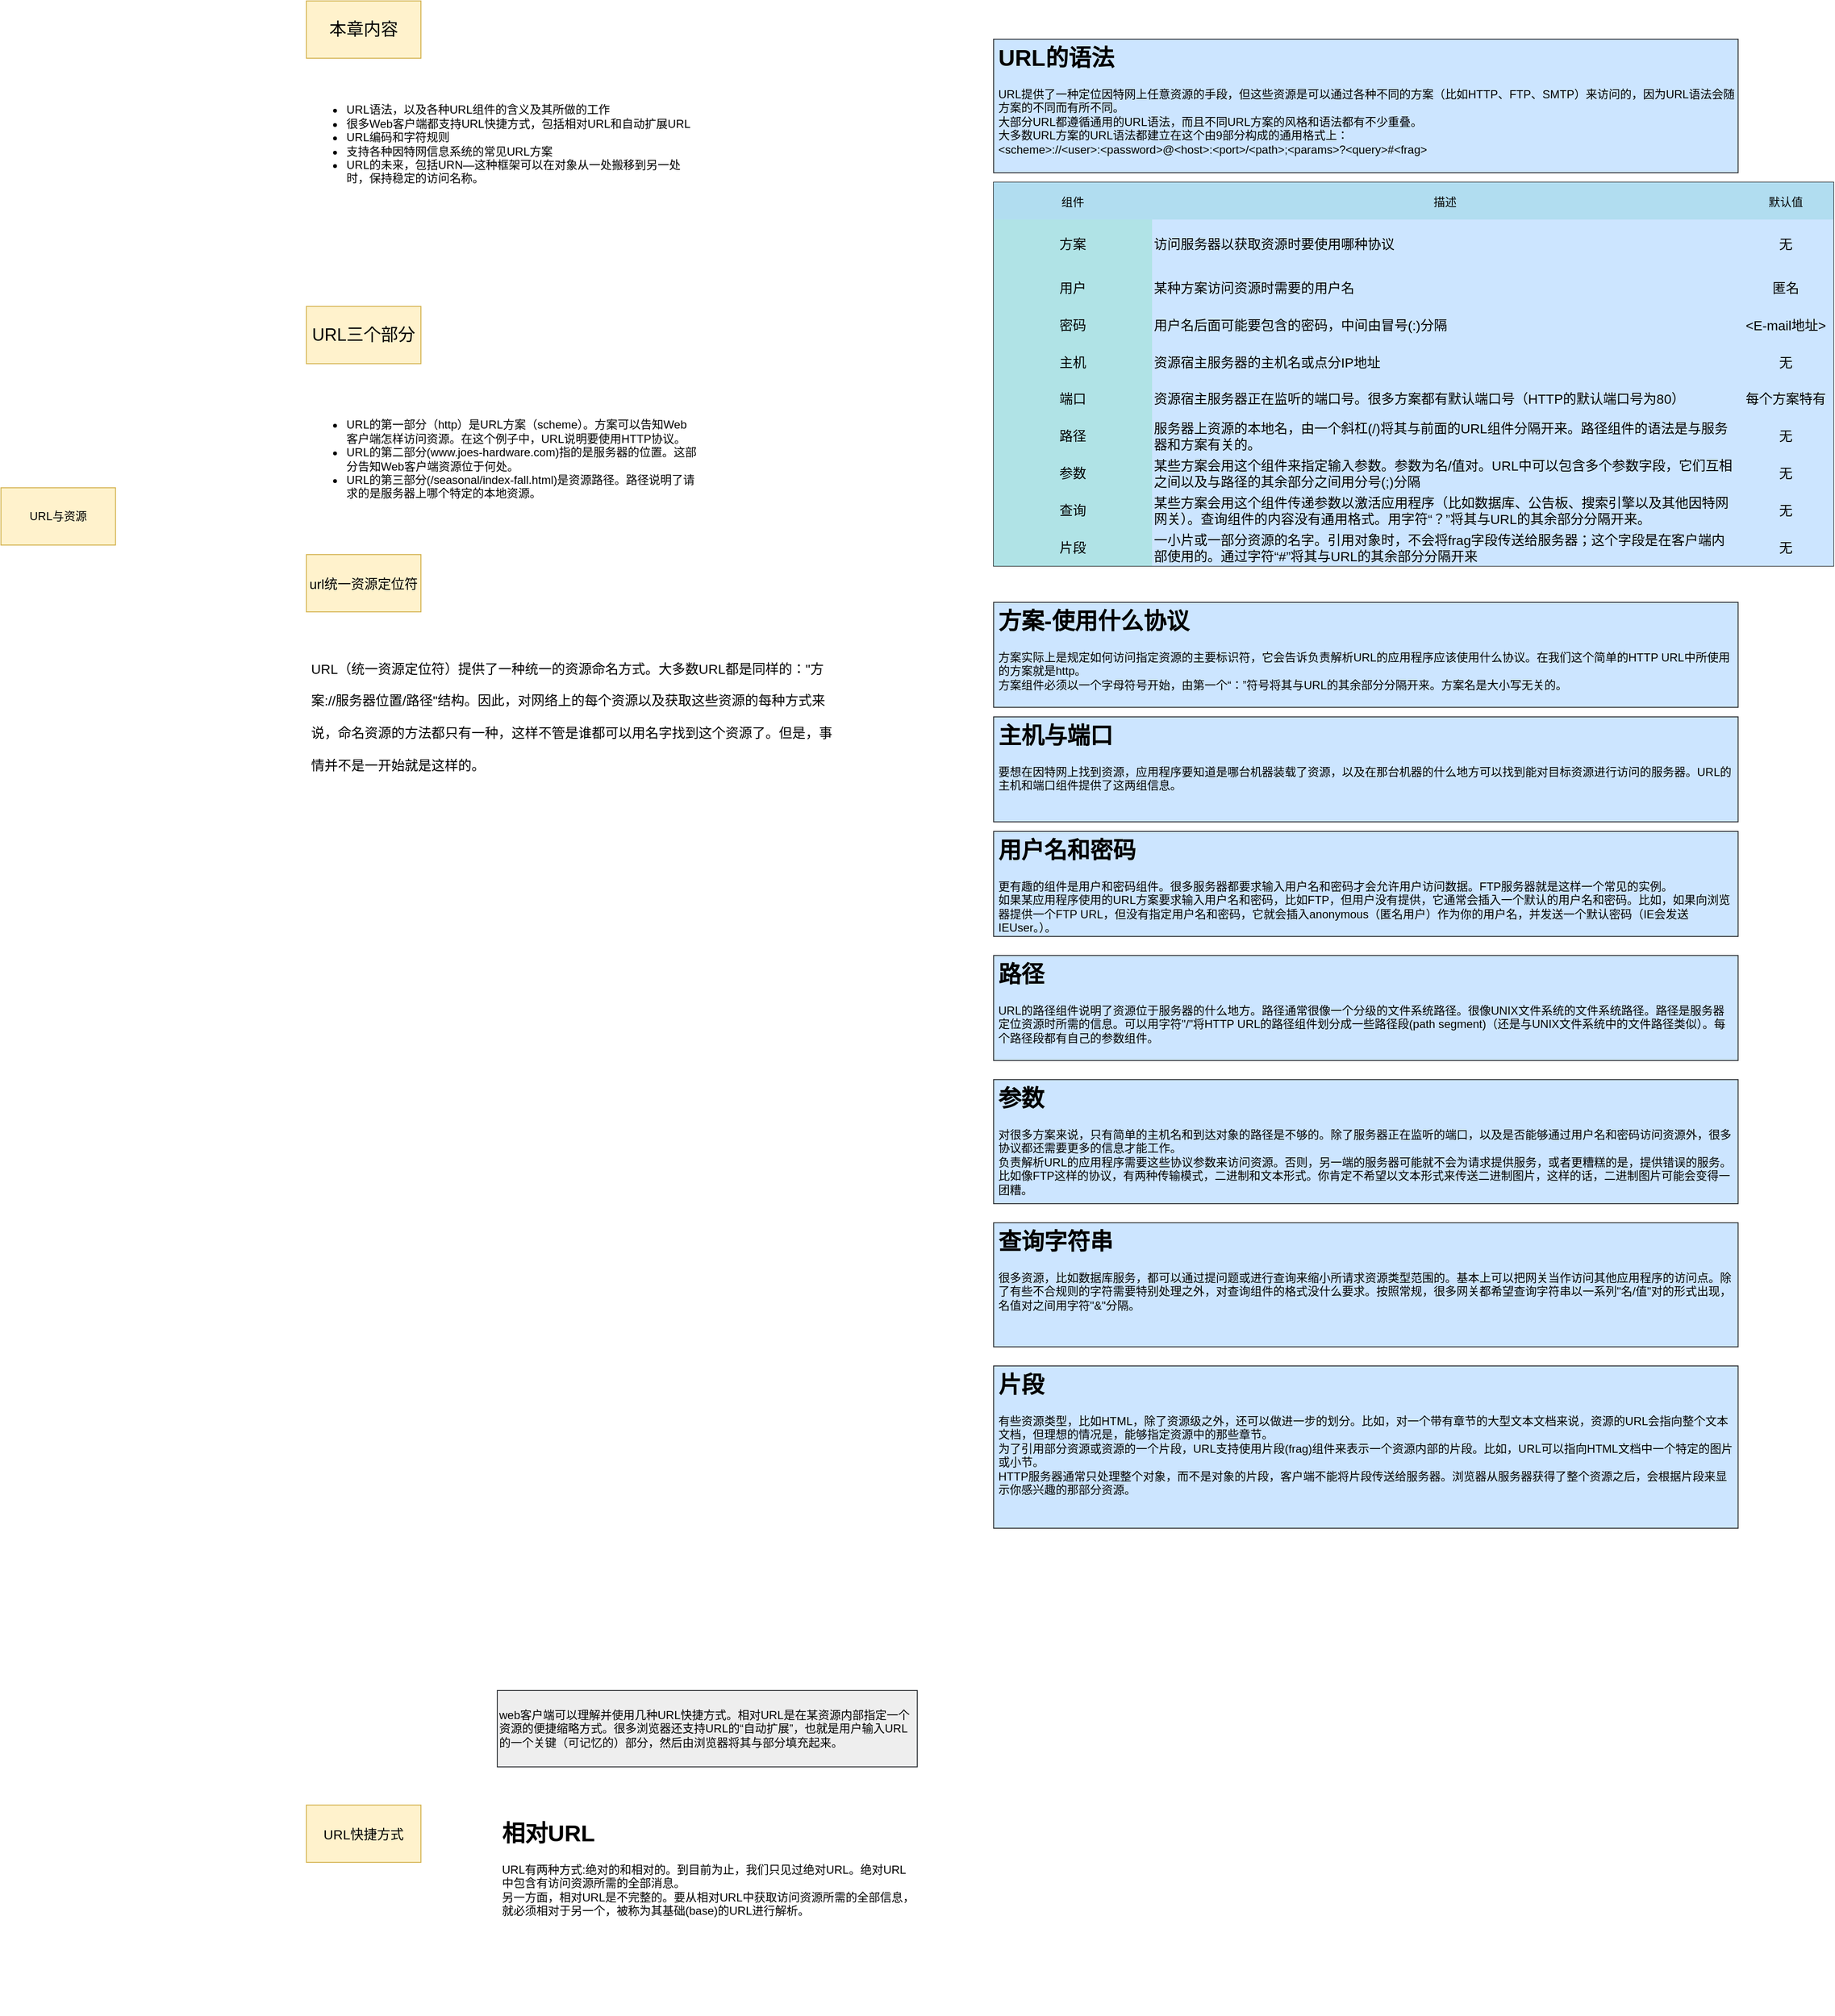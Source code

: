 <mxfile version="20.2.2" type="github">
  <diagram id="dQl33G91v_7WCRb5gb6H" name="第 1 页">
    <mxGraphModel dx="487" dy="277" grid="1" gridSize="10" guides="1" tooltips="1" connect="1" arrows="1" fold="1" page="1" pageScale="1" pageWidth="1920" pageHeight="1200" math="0" shadow="0">
      <root>
        <mxCell id="0" />
        <mxCell id="1" parent="0" />
        <mxCell id="yuBNwfh4JPZWKL3ttyxz-2" value="URL与资源" style="rounded=0;whiteSpace=wrap;html=1;fillColor=#fff2cc;strokeColor=#d6b656;" vertex="1" parent="1">
          <mxGeometry x="70" y="540" width="120" height="60" as="geometry" />
        </mxCell>
        <mxCell id="yuBNwfh4JPZWKL3ttyxz-5" value="&lt;ul&gt;&lt;li&gt;URL语法，以及各种URL组件的含义及其所做的工作&lt;/li&gt;&lt;li&gt;很多Web客户端都支持URL快捷方式，包括相对URL和自动扩展URL&lt;/li&gt;&lt;li&gt;URL编码和字符规则&lt;/li&gt;&lt;li&gt;支持各种因特网信息系统的常见URL方案&lt;/li&gt;&lt;li&gt;URL的未来，包括URN—这种框架可以在对象从一处搬移到另一处时，保持稳定的访问名称。&lt;/li&gt;&lt;/ul&gt;" style="text;strokeColor=none;fillColor=none;html=1;whiteSpace=wrap;verticalAlign=middle;overflow=hidden;" vertex="1" parent="1">
          <mxGeometry x="390" y="110" width="410" height="140" as="geometry" />
        </mxCell>
        <mxCell id="yuBNwfh4JPZWKL3ttyxz-6" value="&lt;font style=&quot;font-size: 18px;&quot;&gt;本章内容&lt;/font&gt;" style="rounded=0;whiteSpace=wrap;html=1;fillColor=#fff2cc;strokeColor=#d6b656;" vertex="1" parent="1">
          <mxGeometry x="390" y="30" width="120" height="60" as="geometry" />
        </mxCell>
        <mxCell id="yuBNwfh4JPZWKL3ttyxz-7" value="&lt;ul&gt;&lt;li&gt;URL的第一部分（http）是URL方案（scheme）。方案可以告知Web客户端怎样访问资源。在这个例子中，URL说明要使用HTTP协议。&lt;/li&gt;&lt;li&gt;URL的第二部分(www.joes-hardware.com)指的是服务器的位置。这部分告知Web客户端资源位于何处。&lt;/li&gt;&lt;li&gt;URL的第三部分(/seasonal/index-fall.html)是资源路径。路径说明了请求的是服务器上哪个特定的本地资源。&lt;/li&gt;&lt;/ul&gt;" style="text;strokeColor=none;fillColor=none;html=1;whiteSpace=wrap;verticalAlign=middle;overflow=hidden;" vertex="1" parent="1">
          <mxGeometry x="390" y="440" width="410" height="140" as="geometry" />
        </mxCell>
        <mxCell id="yuBNwfh4JPZWKL3ttyxz-8" value="&lt;font style=&quot;font-size: 18px;&quot;&gt;URL三个部分&lt;/font&gt;" style="rounded=0;whiteSpace=wrap;html=1;fillColor=#fff2cc;strokeColor=#d6b656;" vertex="1" parent="1">
          <mxGeometry x="390" y="350" width="120" height="60" as="geometry" />
        </mxCell>
        <mxCell id="yuBNwfh4JPZWKL3ttyxz-9" value="&lt;font style=&quot;font-size: 14px;&quot;&gt;url统一资源定位符&lt;/font&gt;" style="rounded=0;whiteSpace=wrap;html=1;fontSize=18;fillColor=#fff2cc;strokeColor=#d6b656;" vertex="1" parent="1">
          <mxGeometry x="390" y="610" width="120" height="60" as="geometry" />
        </mxCell>
        <mxCell id="yuBNwfh4JPZWKL3ttyxz-10" value="&lt;h1&gt;&lt;span style=&quot;background-color: initial; font-size: 14px; font-weight: normal;&quot;&gt;URL（统一资源定位符）提供了一种统一的资源命名方式。大多数URL都是同样的：&quot;方案://服务器位置/路径&quot;结构。因此，对网络上的每个资源以及获取这些资源的每种方式来说，命名资源的方法都只有一种，这样不管是谁都可以用名字找到这个资源了。但是，事情并不是一开始就是这样的。&lt;/span&gt;&lt;br&gt;&lt;/h1&gt;" style="text;html=1;strokeColor=none;fillColor=none;spacing=5;spacingTop=-20;whiteSpace=wrap;overflow=hidden;rounded=0;fontSize=14;" vertex="1" parent="1">
          <mxGeometry x="390" y="700" width="560" height="160" as="geometry" />
        </mxCell>
        <mxCell id="yuBNwfh4JPZWKL3ttyxz-15" value="" style="shape=table;html=1;whiteSpace=wrap;startSize=0;container=1;collapsible=0;childLayout=tableLayout;fontSize=14;" vertex="1" parent="1">
          <mxGeometry x="1110" y="220" width="880" height="402" as="geometry" />
        </mxCell>
        <mxCell id="yuBNwfh4JPZWKL3ttyxz-16" value="" style="shape=tableRow;horizontal=0;startSize=0;swimlaneHead=0;swimlaneBody=0;top=0;left=0;bottom=0;right=0;collapsible=0;dropTarget=0;fillColor=none;points=[[0,0.5],[1,0.5]];portConstraint=eastwest;fontSize=14;" vertex="1" parent="yuBNwfh4JPZWKL3ttyxz-15">
          <mxGeometry width="880" height="39" as="geometry" />
        </mxCell>
        <mxCell id="yuBNwfh4JPZWKL3ttyxz-17" value="&lt;font style=&quot;font-size: 12px;&quot;&gt;组件&lt;/font&gt;" style="shape=partialRectangle;html=1;whiteSpace=wrap;connectable=0;fillColor=#b1ddf0;top=0;left=0;bottom=0;right=0;overflow=hidden;fontSize=14;strokeColor=#10739e;" vertex="1" parent="yuBNwfh4JPZWKL3ttyxz-16">
          <mxGeometry width="166" height="39" as="geometry">
            <mxRectangle width="166" height="39" as="alternateBounds" />
          </mxGeometry>
        </mxCell>
        <mxCell id="yuBNwfh4JPZWKL3ttyxz-18" value="&lt;font style=&quot;font-size: 12px;&quot;&gt;描述&lt;/font&gt;" style="shape=partialRectangle;html=1;whiteSpace=wrap;connectable=0;fillColor=#b1ddf0;top=0;left=0;bottom=0;right=0;overflow=hidden;fontSize=14;strokeColor=#10739e;" vertex="1" parent="yuBNwfh4JPZWKL3ttyxz-16">
          <mxGeometry x="166" width="614" height="39" as="geometry">
            <mxRectangle width="614" height="39" as="alternateBounds" />
          </mxGeometry>
        </mxCell>
        <mxCell id="yuBNwfh4JPZWKL3ttyxz-19" value="&lt;font style=&quot;font-size: 12px;&quot;&gt;默认值&lt;/font&gt;" style="shape=partialRectangle;html=1;whiteSpace=wrap;connectable=0;fillColor=#b1ddf0;top=0;left=0;bottom=0;right=0;overflow=hidden;fontSize=14;strokeColor=#10739e;" vertex="1" parent="yuBNwfh4JPZWKL3ttyxz-16">
          <mxGeometry x="780" width="100" height="39" as="geometry">
            <mxRectangle width="100" height="39" as="alternateBounds" />
          </mxGeometry>
        </mxCell>
        <mxCell id="yuBNwfh4JPZWKL3ttyxz-20" value="" style="shape=tableRow;horizontal=0;startSize=0;swimlaneHead=0;swimlaneBody=0;top=0;left=0;bottom=0;right=0;collapsible=0;dropTarget=0;fillColor=none;points=[[0,0.5],[1,0.5]];portConstraint=eastwest;fontSize=14;" vertex="1" parent="yuBNwfh4JPZWKL3ttyxz-15">
          <mxGeometry y="39" width="880" height="51" as="geometry" />
        </mxCell>
        <mxCell id="yuBNwfh4JPZWKL3ttyxz-21" value="方案" style="shape=partialRectangle;html=1;whiteSpace=wrap;connectable=0;fillColor=#b0e3e6;top=0;left=0;bottom=0;right=0;overflow=hidden;fontSize=14;align=center;strokeColor=#0e8088;" vertex="1" parent="yuBNwfh4JPZWKL3ttyxz-20">
          <mxGeometry width="166" height="51" as="geometry">
            <mxRectangle width="166" height="51" as="alternateBounds" />
          </mxGeometry>
        </mxCell>
        <mxCell id="yuBNwfh4JPZWKL3ttyxz-22" value="&lt;p&gt;访问服务器以获取资源时要使用哪种协议&lt;/p&gt;" style="shape=partialRectangle;html=1;whiteSpace=wrap;connectable=0;fillColor=#cce5ff;top=0;left=0;bottom=0;right=0;overflow=hidden;fontSize=14;align=left;strokeColor=#36393d;" vertex="1" parent="yuBNwfh4JPZWKL3ttyxz-20">
          <mxGeometry x="166" width="614" height="51" as="geometry">
            <mxRectangle width="614" height="51" as="alternateBounds" />
          </mxGeometry>
        </mxCell>
        <mxCell id="yuBNwfh4JPZWKL3ttyxz-23" value="无" style="shape=partialRectangle;html=1;whiteSpace=wrap;connectable=0;fillColor=#cce5ff;top=0;left=0;bottom=0;right=0;overflow=hidden;fontSize=14;strokeColor=#36393d;" vertex="1" parent="yuBNwfh4JPZWKL3ttyxz-20">
          <mxGeometry x="780" width="100" height="51" as="geometry">
            <mxRectangle width="100" height="51" as="alternateBounds" />
          </mxGeometry>
        </mxCell>
        <mxCell id="yuBNwfh4JPZWKL3ttyxz-28" style="shape=tableRow;horizontal=0;startSize=0;swimlaneHead=0;swimlaneBody=0;top=0;left=0;bottom=0;right=0;collapsible=0;dropTarget=0;fillColor=none;points=[[0,0.5],[1,0.5]];portConstraint=eastwest;fontSize=14;" vertex="1" parent="yuBNwfh4JPZWKL3ttyxz-15">
          <mxGeometry y="90" width="880" height="41" as="geometry" />
        </mxCell>
        <mxCell id="yuBNwfh4JPZWKL3ttyxz-29" value="用户" style="shape=partialRectangle;html=1;whiteSpace=wrap;connectable=0;fillColor=#b0e3e6;top=0;left=0;bottom=0;right=0;overflow=hidden;fontSize=14;strokeColor=#0e8088;" vertex="1" parent="yuBNwfh4JPZWKL3ttyxz-28">
          <mxGeometry width="166" height="41" as="geometry">
            <mxRectangle width="166" height="41" as="alternateBounds" />
          </mxGeometry>
        </mxCell>
        <mxCell id="yuBNwfh4JPZWKL3ttyxz-30" value="某种方案访问资源时需要的用户名" style="shape=partialRectangle;html=1;whiteSpace=wrap;connectable=0;fillColor=#cce5ff;top=0;left=0;bottom=0;right=0;overflow=hidden;fontSize=14;align=left;strokeColor=#36393d;" vertex="1" parent="yuBNwfh4JPZWKL3ttyxz-28">
          <mxGeometry x="166" width="614" height="41" as="geometry">
            <mxRectangle width="614" height="41" as="alternateBounds" />
          </mxGeometry>
        </mxCell>
        <mxCell id="yuBNwfh4JPZWKL3ttyxz-31" value="匿名" style="shape=partialRectangle;html=1;whiteSpace=wrap;connectable=0;fillColor=#cce5ff;top=0;left=0;bottom=0;right=0;overflow=hidden;pointerEvents=1;fontSize=14;strokeColor=#36393d;" vertex="1" parent="yuBNwfh4JPZWKL3ttyxz-28">
          <mxGeometry x="780" width="100" height="41" as="geometry">
            <mxRectangle width="100" height="41" as="alternateBounds" />
          </mxGeometry>
        </mxCell>
        <mxCell id="yuBNwfh4JPZWKL3ttyxz-32" style="shape=tableRow;horizontal=0;startSize=0;swimlaneHead=0;swimlaneBody=0;top=0;left=0;bottom=0;right=0;collapsible=0;dropTarget=0;fillColor=none;points=[[0,0.5],[1,0.5]];portConstraint=eastwest;fontSize=14;" vertex="1" parent="yuBNwfh4JPZWKL3ttyxz-15">
          <mxGeometry y="131" width="880" height="38" as="geometry" />
        </mxCell>
        <mxCell id="yuBNwfh4JPZWKL3ttyxz-33" value="密码" style="shape=partialRectangle;html=1;whiteSpace=wrap;connectable=0;fillColor=#b0e3e6;top=0;left=0;bottom=0;right=0;overflow=hidden;fontSize=14;strokeColor=#0e8088;" vertex="1" parent="yuBNwfh4JPZWKL3ttyxz-32">
          <mxGeometry width="166" height="38" as="geometry">
            <mxRectangle width="166" height="38" as="alternateBounds" />
          </mxGeometry>
        </mxCell>
        <mxCell id="yuBNwfh4JPZWKL3ttyxz-34" value="用户名后面可能要包含的密码，中间由冒号(:)分隔" style="shape=partialRectangle;html=1;whiteSpace=wrap;connectable=0;fillColor=#cce5ff;top=0;left=0;bottom=0;right=0;overflow=hidden;fontSize=14;align=left;strokeColor=#36393d;" vertex="1" parent="yuBNwfh4JPZWKL3ttyxz-32">
          <mxGeometry x="166" width="614" height="38" as="geometry">
            <mxRectangle width="614" height="38" as="alternateBounds" />
          </mxGeometry>
        </mxCell>
        <mxCell id="yuBNwfh4JPZWKL3ttyxz-35" value="&amp;lt;E-mail地址&amp;gt;" style="shape=partialRectangle;html=1;whiteSpace=wrap;connectable=0;fillColor=#cce5ff;top=0;left=0;bottom=0;right=0;overflow=hidden;pointerEvents=1;fontSize=14;strokeColor=#36393d;" vertex="1" parent="yuBNwfh4JPZWKL3ttyxz-32">
          <mxGeometry x="780" width="100" height="38" as="geometry">
            <mxRectangle width="100" height="38" as="alternateBounds" />
          </mxGeometry>
        </mxCell>
        <mxCell id="yuBNwfh4JPZWKL3ttyxz-36" style="shape=tableRow;horizontal=0;startSize=0;swimlaneHead=0;swimlaneBody=0;top=0;left=0;bottom=0;right=0;collapsible=0;dropTarget=0;fillColor=none;points=[[0,0.5],[1,0.5]];portConstraint=eastwest;fontSize=14;" vertex="1" parent="yuBNwfh4JPZWKL3ttyxz-15">
          <mxGeometry y="169" width="880" height="39" as="geometry" />
        </mxCell>
        <mxCell id="yuBNwfh4JPZWKL3ttyxz-37" value="主机" style="shape=partialRectangle;html=1;whiteSpace=wrap;connectable=0;fillColor=#b0e3e6;top=0;left=0;bottom=0;right=0;overflow=hidden;fontSize=14;strokeColor=#0e8088;" vertex="1" parent="yuBNwfh4JPZWKL3ttyxz-36">
          <mxGeometry width="166" height="39" as="geometry">
            <mxRectangle width="166" height="39" as="alternateBounds" />
          </mxGeometry>
        </mxCell>
        <mxCell id="yuBNwfh4JPZWKL3ttyxz-38" value="资源宿主服务器的主机名或点分IP地址" style="shape=partialRectangle;html=1;whiteSpace=wrap;connectable=0;fillColor=#cce5ff;top=0;left=0;bottom=0;right=0;overflow=hidden;fontSize=14;align=left;strokeColor=#36393d;" vertex="1" parent="yuBNwfh4JPZWKL3ttyxz-36">
          <mxGeometry x="166" width="614" height="39" as="geometry">
            <mxRectangle width="614" height="39" as="alternateBounds" />
          </mxGeometry>
        </mxCell>
        <mxCell id="yuBNwfh4JPZWKL3ttyxz-39" value="无" style="shape=partialRectangle;html=1;whiteSpace=wrap;connectable=0;fillColor=#cce5ff;top=0;left=0;bottom=0;right=0;overflow=hidden;pointerEvents=1;fontSize=14;strokeColor=#36393d;" vertex="1" parent="yuBNwfh4JPZWKL3ttyxz-36">
          <mxGeometry x="780" width="100" height="39" as="geometry">
            <mxRectangle width="100" height="39" as="alternateBounds" />
          </mxGeometry>
        </mxCell>
        <mxCell id="yuBNwfh4JPZWKL3ttyxz-40" style="shape=tableRow;horizontal=0;startSize=0;swimlaneHead=0;swimlaneBody=0;top=0;left=0;bottom=0;right=0;collapsible=0;dropTarget=0;fillColor=none;points=[[0,0.5],[1,0.5]];portConstraint=eastwest;fontSize=14;" vertex="1" parent="yuBNwfh4JPZWKL3ttyxz-15">
          <mxGeometry y="208" width="880" height="38" as="geometry" />
        </mxCell>
        <mxCell id="yuBNwfh4JPZWKL3ttyxz-41" value="端口" style="shape=partialRectangle;html=1;whiteSpace=wrap;connectable=0;fillColor=#b0e3e6;top=0;left=0;bottom=0;right=0;overflow=hidden;fontSize=14;strokeColor=#0e8088;" vertex="1" parent="yuBNwfh4JPZWKL3ttyxz-40">
          <mxGeometry width="166" height="38" as="geometry">
            <mxRectangle width="166" height="38" as="alternateBounds" />
          </mxGeometry>
        </mxCell>
        <mxCell id="yuBNwfh4JPZWKL3ttyxz-42" value="资源宿主服务器正在监听的端口号。很多方案都有默认端口号（HTTP的默认端口号为80）" style="shape=partialRectangle;html=1;whiteSpace=wrap;connectable=0;fillColor=#cce5ff;top=0;left=0;bottom=0;right=0;overflow=hidden;fontSize=14;align=left;strokeColor=#36393d;" vertex="1" parent="yuBNwfh4JPZWKL3ttyxz-40">
          <mxGeometry x="166" width="614" height="38" as="geometry">
            <mxRectangle width="614" height="38" as="alternateBounds" />
          </mxGeometry>
        </mxCell>
        <mxCell id="yuBNwfh4JPZWKL3ttyxz-43" value="每个方案特有" style="shape=partialRectangle;html=1;whiteSpace=wrap;connectable=0;fillColor=#cce5ff;top=0;left=0;bottom=0;right=0;overflow=hidden;pointerEvents=1;fontSize=14;strokeColor=#36393d;" vertex="1" parent="yuBNwfh4JPZWKL3ttyxz-40">
          <mxGeometry x="780" width="100" height="38" as="geometry">
            <mxRectangle width="100" height="38" as="alternateBounds" />
          </mxGeometry>
        </mxCell>
        <mxCell id="yuBNwfh4JPZWKL3ttyxz-24" value="" style="shape=tableRow;horizontal=0;startSize=0;swimlaneHead=0;swimlaneBody=0;top=0;left=0;bottom=0;right=0;collapsible=0;dropTarget=0;fillColor=none;points=[[0,0.5],[1,0.5]];portConstraint=eastwest;fontSize=14;" vertex="1" parent="yuBNwfh4JPZWKL3ttyxz-15">
          <mxGeometry y="246" width="880" height="39" as="geometry" />
        </mxCell>
        <mxCell id="yuBNwfh4JPZWKL3ttyxz-25" value="路径" style="shape=partialRectangle;html=1;whiteSpace=wrap;connectable=0;fillColor=#b0e3e6;top=0;left=0;bottom=0;right=0;overflow=hidden;fontSize=14;strokeColor=#0e8088;" vertex="1" parent="yuBNwfh4JPZWKL3ttyxz-24">
          <mxGeometry width="166" height="39" as="geometry">
            <mxRectangle width="166" height="39" as="alternateBounds" />
          </mxGeometry>
        </mxCell>
        <mxCell id="yuBNwfh4JPZWKL3ttyxz-26" value="服务器上资源的本地名，由一个斜杠(/)将其与前面的URL组件分隔开来。路径组件的语法是与服务器和方案有关的。" style="shape=partialRectangle;html=1;whiteSpace=wrap;connectable=0;fillColor=#cce5ff;top=0;left=0;bottom=0;right=0;overflow=hidden;fontSize=14;align=left;strokeColor=#36393d;" vertex="1" parent="yuBNwfh4JPZWKL3ttyxz-24">
          <mxGeometry x="166" width="614" height="39" as="geometry">
            <mxRectangle width="614" height="39" as="alternateBounds" />
          </mxGeometry>
        </mxCell>
        <mxCell id="yuBNwfh4JPZWKL3ttyxz-27" value="无" style="shape=partialRectangle;html=1;whiteSpace=wrap;connectable=0;fillColor=#cce5ff;top=0;left=0;bottom=0;right=0;overflow=hidden;pointerEvents=1;fontSize=14;strokeColor=#36393d;" vertex="1" parent="yuBNwfh4JPZWKL3ttyxz-24">
          <mxGeometry x="780" width="100" height="39" as="geometry">
            <mxRectangle width="100" height="39" as="alternateBounds" />
          </mxGeometry>
        </mxCell>
        <mxCell id="yuBNwfh4JPZWKL3ttyxz-56" style="shape=tableRow;horizontal=0;startSize=0;swimlaneHead=0;swimlaneBody=0;top=0;left=0;bottom=0;right=0;collapsible=0;dropTarget=0;fillColor=none;points=[[0,0.5],[1,0.5]];portConstraint=eastwest;fontSize=14;" vertex="1" parent="yuBNwfh4JPZWKL3ttyxz-15">
          <mxGeometry y="285" width="880" height="39" as="geometry" />
        </mxCell>
        <mxCell id="yuBNwfh4JPZWKL3ttyxz-57" value="参数" style="shape=partialRectangle;html=1;whiteSpace=wrap;connectable=0;fillColor=#b0e3e6;top=0;left=0;bottom=0;right=0;overflow=hidden;fontSize=14;strokeColor=#0e8088;" vertex="1" parent="yuBNwfh4JPZWKL3ttyxz-56">
          <mxGeometry width="166" height="39" as="geometry">
            <mxRectangle width="166" height="39" as="alternateBounds" />
          </mxGeometry>
        </mxCell>
        <mxCell id="yuBNwfh4JPZWKL3ttyxz-58" value="某些方案会用这个组件来指定输入参数。参数为名/值对。URL中可以包含多个参数字段，它们互相之间以及与路径的其余部分之间用分号(;)分隔" style="shape=partialRectangle;html=1;whiteSpace=wrap;connectable=0;fillColor=#cce5ff;top=0;left=0;bottom=0;right=0;overflow=hidden;fontSize=14;strokeColor=#36393d;align=left;" vertex="1" parent="yuBNwfh4JPZWKL3ttyxz-56">
          <mxGeometry x="166" width="614" height="39" as="geometry">
            <mxRectangle width="614" height="39" as="alternateBounds" />
          </mxGeometry>
        </mxCell>
        <mxCell id="yuBNwfh4JPZWKL3ttyxz-59" value="无" style="shape=partialRectangle;html=1;whiteSpace=wrap;connectable=0;fillColor=#cce5ff;top=0;left=0;bottom=0;right=0;overflow=hidden;pointerEvents=1;fontSize=14;strokeColor=#36393d;" vertex="1" parent="yuBNwfh4JPZWKL3ttyxz-56">
          <mxGeometry x="780" width="100" height="39" as="geometry">
            <mxRectangle width="100" height="39" as="alternateBounds" />
          </mxGeometry>
        </mxCell>
        <mxCell id="yuBNwfh4JPZWKL3ttyxz-52" style="shape=tableRow;horizontal=0;startSize=0;swimlaneHead=0;swimlaneBody=0;top=0;left=0;bottom=0;right=0;collapsible=0;dropTarget=0;fillColor=none;points=[[0,0.5],[1,0.5]];portConstraint=eastwest;fontSize=14;" vertex="1" parent="yuBNwfh4JPZWKL3ttyxz-15">
          <mxGeometry y="324" width="880" height="39" as="geometry" />
        </mxCell>
        <mxCell id="yuBNwfh4JPZWKL3ttyxz-53" value="查询" style="shape=partialRectangle;html=1;whiteSpace=wrap;connectable=0;fillColor=#b0e3e6;top=0;left=0;bottom=0;right=0;overflow=hidden;fontSize=14;strokeColor=#0e8088;" vertex="1" parent="yuBNwfh4JPZWKL3ttyxz-52">
          <mxGeometry width="166" height="39" as="geometry">
            <mxRectangle width="166" height="39" as="alternateBounds" />
          </mxGeometry>
        </mxCell>
        <mxCell id="yuBNwfh4JPZWKL3ttyxz-54" value="某些方案会用这个组件传递参数以激活应用程序（比如数据库、公告板、搜索引擎以及其他因特网网关）。查询组件的内容没有通用格式。用字符“？”将其与URL的其余部分分隔开来。" style="shape=partialRectangle;html=1;whiteSpace=wrap;connectable=0;fillColor=#cce5ff;top=0;left=0;bottom=0;right=0;overflow=hidden;fontSize=14;strokeColor=#36393d;align=left;" vertex="1" parent="yuBNwfh4JPZWKL3ttyxz-52">
          <mxGeometry x="166" width="614" height="39" as="geometry">
            <mxRectangle width="614" height="39" as="alternateBounds" />
          </mxGeometry>
        </mxCell>
        <mxCell id="yuBNwfh4JPZWKL3ttyxz-55" value="无" style="shape=partialRectangle;html=1;whiteSpace=wrap;connectable=0;fillColor=#cce5ff;top=0;left=0;bottom=0;right=0;overflow=hidden;pointerEvents=1;fontSize=14;strokeColor=#36393d;" vertex="1" parent="yuBNwfh4JPZWKL3ttyxz-52">
          <mxGeometry x="780" width="100" height="39" as="geometry">
            <mxRectangle width="100" height="39" as="alternateBounds" />
          </mxGeometry>
        </mxCell>
        <mxCell id="yuBNwfh4JPZWKL3ttyxz-48" style="shape=tableRow;horizontal=0;startSize=0;swimlaneHead=0;swimlaneBody=0;top=0;left=0;bottom=0;right=0;collapsible=0;dropTarget=0;fillColor=none;points=[[0,0.5],[1,0.5]];portConstraint=eastwest;fontSize=14;" vertex="1" parent="yuBNwfh4JPZWKL3ttyxz-15">
          <mxGeometry y="363" width="880" height="39" as="geometry" />
        </mxCell>
        <mxCell id="yuBNwfh4JPZWKL3ttyxz-49" value="片段" style="shape=partialRectangle;html=1;whiteSpace=wrap;connectable=0;fillColor=#b0e3e6;top=0;left=0;bottom=0;right=0;overflow=hidden;fontSize=14;strokeColor=#0e8088;" vertex="1" parent="yuBNwfh4JPZWKL3ttyxz-48">
          <mxGeometry width="166" height="39" as="geometry">
            <mxRectangle width="166" height="39" as="alternateBounds" />
          </mxGeometry>
        </mxCell>
        <mxCell id="yuBNwfh4JPZWKL3ttyxz-50" value="一小片或一部分资源的名字。引用对象时，不会将frag字段传送给服务器；这个字段是在客户端内部使用的。通过字符“#”将其与URL的其余部分分隔开来" style="shape=partialRectangle;html=1;whiteSpace=wrap;connectable=0;fillColor=#cce5ff;top=0;left=0;bottom=0;right=0;overflow=hidden;fontSize=14;strokeColor=#36393d;align=left;" vertex="1" parent="yuBNwfh4JPZWKL3ttyxz-48">
          <mxGeometry x="166" width="614" height="39" as="geometry">
            <mxRectangle width="614" height="39" as="alternateBounds" />
          </mxGeometry>
        </mxCell>
        <mxCell id="yuBNwfh4JPZWKL3ttyxz-51" value="无" style="shape=partialRectangle;html=1;whiteSpace=wrap;connectable=0;fillColor=#cce5ff;top=0;left=0;bottom=0;right=0;overflow=hidden;pointerEvents=1;fontSize=14;strokeColor=#36393d;" vertex="1" parent="yuBNwfh4JPZWKL3ttyxz-48">
          <mxGeometry x="780" width="100" height="39" as="geometry">
            <mxRectangle width="100" height="39" as="alternateBounds" />
          </mxGeometry>
        </mxCell>
        <mxCell id="yuBNwfh4JPZWKL3ttyxz-60" value="&lt;h1&gt;URL的语法&lt;/h1&gt;&lt;div&gt;URL提供了一种定位因特网上任意资源的手段，但这些资源是可以通过各种不同的方案（比如HTTP、FTP、SMTP）来访问的，因为URL语法会随方案的不同而有所不同。&lt;/div&gt;&lt;div&gt;大部分URL都遵循通用的URL语法，而且不同URL方案的风格和语法都有不少重叠。&lt;/div&gt;&lt;div&gt;大多数URL方案的URL语法都建立在这个由9部分构成的通用格式上：&lt;/div&gt;&lt;div&gt;&amp;lt;scheme&amp;gt;://&amp;lt;user&amp;gt;:&amp;lt;password&amp;gt;@&amp;lt;host&amp;gt;:&amp;lt;port&amp;gt;/&amp;lt;path&amp;gt;;&amp;lt;params&amp;gt;?&amp;lt;query&amp;gt;#&amp;lt;frag&amp;gt;&lt;/div&gt;" style="text;html=1;strokeColor=#36393d;fillColor=#cce5ff;spacing=5;spacingTop=-20;whiteSpace=wrap;overflow=hidden;rounded=0;fontSize=12;" vertex="1" parent="1">
          <mxGeometry x="1110" y="70" width="780" height="140" as="geometry" />
        </mxCell>
        <mxCell id="yuBNwfh4JPZWKL3ttyxz-61" value="&lt;h1&gt;方案-使用什么协议&lt;/h1&gt;&lt;div&gt;方案实际上是规定如何访问指定资源的主要标识符，它会告诉负责解析URL的应用程序应该使用什么协议。在我们这个简单的HTTP URL中所使用的方案就是http。&lt;/div&gt;&lt;div&gt;方案组件必须以一个字母符号开始，由第一个“：”符号将其与URL的其余部分分隔开来。方案名是大小写无关的。&lt;/div&gt;" style="text;html=1;strokeColor=#36393d;fillColor=#cce5ff;spacing=5;spacingTop=-20;whiteSpace=wrap;overflow=hidden;rounded=0;fontSize=12;" vertex="1" parent="1">
          <mxGeometry x="1110" y="660" width="780" height="110" as="geometry" />
        </mxCell>
        <mxCell id="yuBNwfh4JPZWKL3ttyxz-62" value="&lt;h1&gt;主机与端口&lt;/h1&gt;&lt;div&gt;要想在因特网上找到资源，应用程序要知道是哪台机器装载了资源，以及在那台机器的什么地方可以找到能对目标资源进行访问的服务器。URL的主机和端口组件提供了这两组信息。&lt;/div&gt;" style="text;html=1;strokeColor=#36393d;fillColor=#cce5ff;spacing=5;spacingTop=-20;whiteSpace=wrap;overflow=hidden;rounded=0;fontSize=12;" vertex="1" parent="1">
          <mxGeometry x="1110" y="780" width="780" height="110" as="geometry" />
        </mxCell>
        <mxCell id="yuBNwfh4JPZWKL3ttyxz-63" value="&lt;h1&gt;用户名和密码&lt;/h1&gt;&lt;div&gt;更有趣的组件是用户和密码组件。很多服务器都要求输入用户名和密码才会允许用户访问数据。FTP服务器就是这样一个常见的实例。&lt;/div&gt;&lt;div&gt;如果某应用程序使用的URL方案要求输入用户名和密码，比如FTP，但用户没有提供，它通常会插入一个默认的用户名和密码。比如，如果向浏览器提供一个FTP URL，但没有指定用户名和密码，它就会插入anonymous（匿名用户）作为你的用户名，并发送一个默认密码（IE会发送IEUser。）。&lt;/div&gt;" style="text;html=1;strokeColor=#36393d;fillColor=#cce5ff;spacing=5;spacingTop=-20;whiteSpace=wrap;overflow=hidden;rounded=0;fontSize=12;" vertex="1" parent="1">
          <mxGeometry x="1110" y="900" width="780" height="110" as="geometry" />
        </mxCell>
        <mxCell id="yuBNwfh4JPZWKL3ttyxz-64" value="&lt;h1&gt;路径&lt;/h1&gt;&lt;div&gt;URL的路径组件说明了资源位于服务器的什么地方。路径通常很像一个分级的文件系统路径。很像UNIX文件系统的文件系统路径。路径是服务器定位资源时所需的信息。可以用字符&quot;/&quot;将HTTP URL的路径组件划分成一些路径段(path segment)（还是与UNIX文件系统中的文件路径类似）。每个路径段都有自己的参数组件。&lt;/div&gt;" style="text;html=1;strokeColor=#36393d;fillColor=#cce5ff;spacing=5;spacingTop=-20;whiteSpace=wrap;overflow=hidden;rounded=0;fontSize=12;" vertex="1" parent="1">
          <mxGeometry x="1110" y="1030" width="780" height="110" as="geometry" />
        </mxCell>
        <mxCell id="yuBNwfh4JPZWKL3ttyxz-65" value="&lt;h1&gt;参数&lt;/h1&gt;&lt;div&gt;对很多方案来说，只有简单的主机名和到达对象的路径是不够的。除了服务器正在监听的端口，以及是否能够通过用户名和密码访问资源外，很多协议都还需要更多的信息才能工作。&lt;/div&gt;&lt;div&gt;负责解析URL的应用程序需要这些协议参数来访问资源。否则，另一端的服务器可能就不会为请求提供服务，或者更糟糕的是，提供错误的服务。比如像FTP这样的协议，有两种传输模式，二进制和文本形式。你肯定不希望以文本形式来传送二进制图片，这样的话，二进制图片可能会变得一团糟。&lt;/div&gt;" style="text;html=1;strokeColor=#36393d;fillColor=#cce5ff;spacing=5;spacingTop=-20;whiteSpace=wrap;overflow=hidden;rounded=0;fontSize=12;" vertex="1" parent="1">
          <mxGeometry x="1110" y="1160" width="780" height="130" as="geometry" />
        </mxCell>
        <mxCell id="yuBNwfh4JPZWKL3ttyxz-66" value="&lt;h1&gt;查询字符串&lt;/h1&gt;&lt;div&gt;很多资源，比如数据库服务，都可以通过提问题或进行查询来缩小所请求资源类型范围的。基本上可以把网关当作访问其他应用程序的访问点。除了有些不合规则的字符需要特别处理之外，对查询组件的格式没什么要求。按照常规，很多网关都希望查询字符串以一系列&quot;名/值&quot;对的形式出现，名值对之间用字符&quot;&amp;amp;&quot;分隔。&lt;/div&gt;" style="text;html=1;strokeColor=#36393d;fillColor=#cce5ff;spacing=5;spacingTop=-20;whiteSpace=wrap;overflow=hidden;rounded=0;fontSize=12;" vertex="1" parent="1">
          <mxGeometry x="1110" y="1310" width="780" height="130" as="geometry" />
        </mxCell>
        <mxCell id="yuBNwfh4JPZWKL3ttyxz-67" value="&lt;h1&gt;片段&lt;/h1&gt;&lt;div&gt;有些资源类型，比如HTML，除了资源级之外，还可以做进一步的划分。比如，对一个带有章节的大型文本文档来说，资源的URL会指向整个文本文档，但理想的情况是，能够指定资源中的那些章节。&lt;/div&gt;&lt;div&gt;为了引用部分资源或资源的一个片段，URL支持使用片段(frag)组件来表示一个资源内部的片段。比如，URL可以指向HTML文档中一个特定的图片或小节。&lt;/div&gt;&lt;div&gt;HTTP服务器通常只处理整个对象，而不是对象的片段，客户端不能将片段传送给服务器。浏览器从服务器获得了整个资源之后，会根据片段来显示你感兴趣的那部分资源。&lt;/div&gt;" style="text;html=1;strokeColor=#36393d;fillColor=#cce5ff;spacing=5;spacingTop=-20;whiteSpace=wrap;overflow=hidden;rounded=0;fontSize=12;" vertex="1" parent="1">
          <mxGeometry x="1110" y="1460" width="780" height="170" as="geometry" />
        </mxCell>
        <mxCell id="yuBNwfh4JPZWKL3ttyxz-69" value="&lt;font style=&quot;font-size: 14px;&quot;&gt;URL快捷方式&lt;/font&gt;" style="rounded=0;whiteSpace=wrap;html=1;fontSize=18;fillColor=#fff2cc;strokeColor=#d6b656;" vertex="1" parent="1">
          <mxGeometry x="390" y="1920" width="120" height="60" as="geometry" />
        </mxCell>
        <mxCell id="yuBNwfh4JPZWKL3ttyxz-71" value="&lt;div style=&quot;&quot;&gt;&lt;span style=&quot;background-color: initial;&quot;&gt;web客户端可以理解并使用几种URL快捷方式。相对URL是在某资源内部指定一个资源的便捷缩略方式。很多浏览器还支持URL的“自动扩展”，也就是用户输入URL的一个关键（可记忆的）部分，然后由浏览器将其与部分填充起来。&lt;/span&gt;&lt;/div&gt;" style="rounded=0;whiteSpace=wrap;html=1;fontSize=12;align=left;fillColor=#eeeeee;strokeColor=#36393d;" vertex="1" parent="1">
          <mxGeometry x="590" y="1800" width="440" height="80" as="geometry" />
        </mxCell>
        <mxCell id="yuBNwfh4JPZWKL3ttyxz-73" value="&lt;h1&gt;相对URL&lt;/h1&gt;&lt;div&gt;URL有两种方式:绝对的和相对的。到目前为止，我们只见过绝对URL。绝对URL中包含有访问资源所需的全部消息。&lt;/div&gt;&lt;div&gt;另一方面，相对URL是不完整的。要从相对URL中获取访问资源所需的全部信息，就必须相对于另一个，被称为其基础(base)的URL进行解析。&lt;/div&gt;&lt;div&gt;&lt;br&gt;&lt;/div&gt;" style="text;html=1;strokeColor=none;fillColor=none;spacing=5;spacingTop=-20;whiteSpace=wrap;overflow=hidden;rounded=0;fontSize=12;" vertex="1" parent="1">
          <mxGeometry x="590" y="1930" width="440" height="210" as="geometry" />
        </mxCell>
      </root>
    </mxGraphModel>
  </diagram>
</mxfile>
